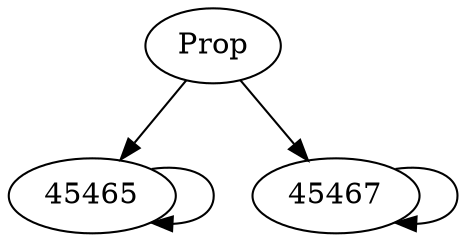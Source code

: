 // Induction Graph of ./tests/pj2010
digraph{
  Prop -> 45465
  Prop -> 45467
  45465 -> 45465
  45467 -> 45467
}